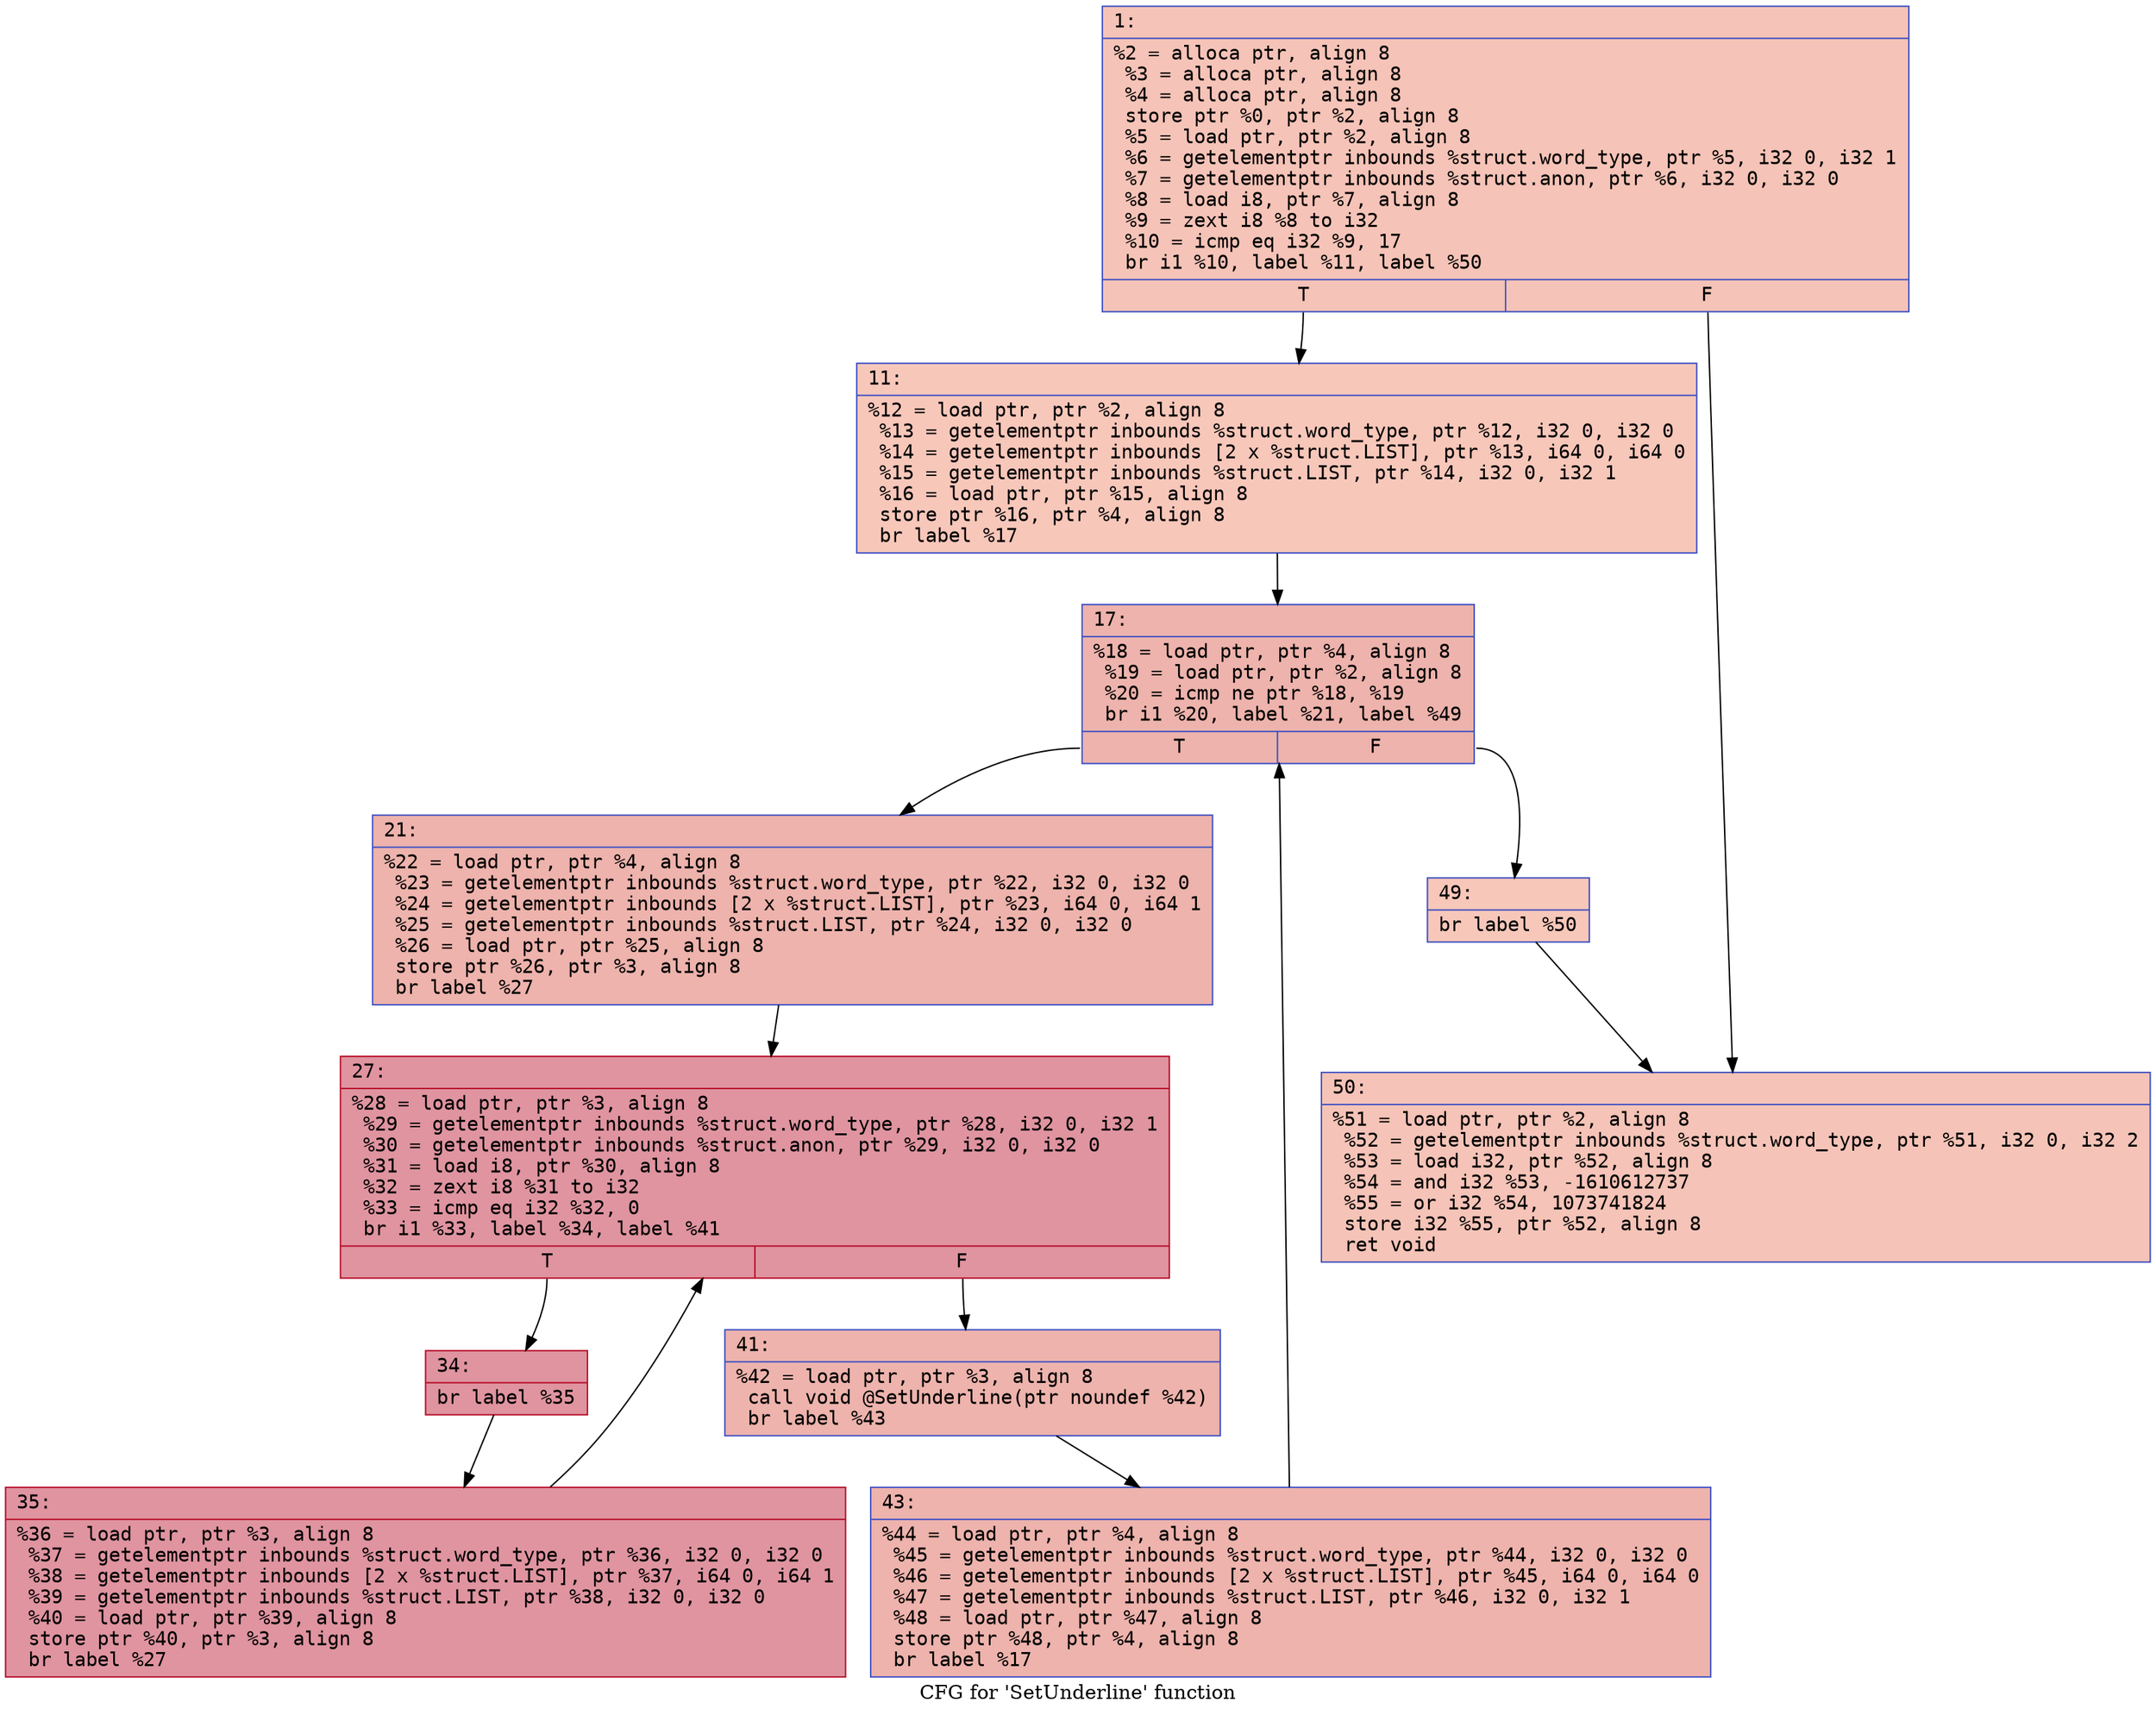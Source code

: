 digraph "CFG for 'SetUnderline' function" {
	label="CFG for 'SetUnderline' function";

	Node0x600003666b70 [shape=record,color="#3d50c3ff", style=filled, fillcolor="#e8765c70" fontname="Courier",label="{1:\l|  %2 = alloca ptr, align 8\l  %3 = alloca ptr, align 8\l  %4 = alloca ptr, align 8\l  store ptr %0, ptr %2, align 8\l  %5 = load ptr, ptr %2, align 8\l  %6 = getelementptr inbounds %struct.word_type, ptr %5, i32 0, i32 1\l  %7 = getelementptr inbounds %struct.anon, ptr %6, i32 0, i32 0\l  %8 = load i8, ptr %7, align 8\l  %9 = zext i8 %8 to i32\l  %10 = icmp eq i32 %9, 17\l  br i1 %10, label %11, label %50\l|{<s0>T|<s1>F}}"];
	Node0x600003666b70:s0 -> Node0x6000036671b0[tooltip="1 -> 11\nProbability 50.00%" ];
	Node0x600003666b70:s1 -> Node0x600003667480[tooltip="1 -> 50\nProbability 50.00%" ];
	Node0x6000036671b0 [shape=record,color="#3d50c3ff", style=filled, fillcolor="#ec7f6370" fontname="Courier",label="{11:\l|  %12 = load ptr, ptr %2, align 8\l  %13 = getelementptr inbounds %struct.word_type, ptr %12, i32 0, i32 0\l  %14 = getelementptr inbounds [2 x %struct.LIST], ptr %13, i64 0, i64 0\l  %15 = getelementptr inbounds %struct.LIST, ptr %14, i32 0, i32 1\l  %16 = load ptr, ptr %15, align 8\l  store ptr %16, ptr %4, align 8\l  br label %17\l}"];
	Node0x6000036671b0 -> Node0x600003667200[tooltip="11 -> 17\nProbability 100.00%" ];
	Node0x600003667200 [shape=record,color="#3d50c3ff", style=filled, fillcolor="#d6524470" fontname="Courier",label="{17:\l|  %18 = load ptr, ptr %4, align 8\l  %19 = load ptr, ptr %2, align 8\l  %20 = icmp ne ptr %18, %19\l  br i1 %20, label %21, label %49\l|{<s0>T|<s1>F}}"];
	Node0x600003667200:s0 -> Node0x600003667250[tooltip="17 -> 21\nProbability 96.88%" ];
	Node0x600003667200:s1 -> Node0x600003667430[tooltip="17 -> 49\nProbability 3.12%" ];
	Node0x600003667250 [shape=record,color="#3d50c3ff", style=filled, fillcolor="#d6524470" fontname="Courier",label="{21:\l|  %22 = load ptr, ptr %4, align 8\l  %23 = getelementptr inbounds %struct.word_type, ptr %22, i32 0, i32 0\l  %24 = getelementptr inbounds [2 x %struct.LIST], ptr %23, i64 0, i64 1\l  %25 = getelementptr inbounds %struct.LIST, ptr %24, i32 0, i32 0\l  %26 = load ptr, ptr %25, align 8\l  store ptr %26, ptr %3, align 8\l  br label %27\l}"];
	Node0x600003667250 -> Node0x6000036672a0[tooltip="21 -> 27\nProbability 100.00%" ];
	Node0x6000036672a0 [shape=record,color="#b70d28ff", style=filled, fillcolor="#b70d2870" fontname="Courier",label="{27:\l|  %28 = load ptr, ptr %3, align 8\l  %29 = getelementptr inbounds %struct.word_type, ptr %28, i32 0, i32 1\l  %30 = getelementptr inbounds %struct.anon, ptr %29, i32 0, i32 0\l  %31 = load i8, ptr %30, align 8\l  %32 = zext i8 %31 to i32\l  %33 = icmp eq i32 %32, 0\l  br i1 %33, label %34, label %41\l|{<s0>T|<s1>F}}"];
	Node0x6000036672a0:s0 -> Node0x6000036672f0[tooltip="27 -> 34\nProbability 96.88%" ];
	Node0x6000036672a0:s1 -> Node0x600003667390[tooltip="27 -> 41\nProbability 3.12%" ];
	Node0x6000036672f0 [shape=record,color="#b70d28ff", style=filled, fillcolor="#b70d2870" fontname="Courier",label="{34:\l|  br label %35\l}"];
	Node0x6000036672f0 -> Node0x600003667340[tooltip="34 -> 35\nProbability 100.00%" ];
	Node0x600003667340 [shape=record,color="#b70d28ff", style=filled, fillcolor="#b70d2870" fontname="Courier",label="{35:\l|  %36 = load ptr, ptr %3, align 8\l  %37 = getelementptr inbounds %struct.word_type, ptr %36, i32 0, i32 0\l  %38 = getelementptr inbounds [2 x %struct.LIST], ptr %37, i64 0, i64 1\l  %39 = getelementptr inbounds %struct.LIST, ptr %38, i32 0, i32 0\l  %40 = load ptr, ptr %39, align 8\l  store ptr %40, ptr %3, align 8\l  br label %27\l}"];
	Node0x600003667340 -> Node0x6000036672a0[tooltip="35 -> 27\nProbability 100.00%" ];
	Node0x600003667390 [shape=record,color="#3d50c3ff", style=filled, fillcolor="#d6524470" fontname="Courier",label="{41:\l|  %42 = load ptr, ptr %3, align 8\l  call void @SetUnderline(ptr noundef %42)\l  br label %43\l}"];
	Node0x600003667390 -> Node0x6000036673e0[tooltip="41 -> 43\nProbability 100.00%" ];
	Node0x6000036673e0 [shape=record,color="#3d50c3ff", style=filled, fillcolor="#d6524470" fontname="Courier",label="{43:\l|  %44 = load ptr, ptr %4, align 8\l  %45 = getelementptr inbounds %struct.word_type, ptr %44, i32 0, i32 0\l  %46 = getelementptr inbounds [2 x %struct.LIST], ptr %45, i64 0, i64 0\l  %47 = getelementptr inbounds %struct.LIST, ptr %46, i32 0, i32 1\l  %48 = load ptr, ptr %47, align 8\l  store ptr %48, ptr %4, align 8\l  br label %17\l}"];
	Node0x6000036673e0 -> Node0x600003667200[tooltip="43 -> 17\nProbability 100.00%" ];
	Node0x600003667430 [shape=record,color="#3d50c3ff", style=filled, fillcolor="#ec7f6370" fontname="Courier",label="{49:\l|  br label %50\l}"];
	Node0x600003667430 -> Node0x600003667480[tooltip="49 -> 50\nProbability 100.00%" ];
	Node0x600003667480 [shape=record,color="#3d50c3ff", style=filled, fillcolor="#e8765c70" fontname="Courier",label="{50:\l|  %51 = load ptr, ptr %2, align 8\l  %52 = getelementptr inbounds %struct.word_type, ptr %51, i32 0, i32 2\l  %53 = load i32, ptr %52, align 8\l  %54 = and i32 %53, -1610612737\l  %55 = or i32 %54, 1073741824\l  store i32 %55, ptr %52, align 8\l  ret void\l}"];
}
